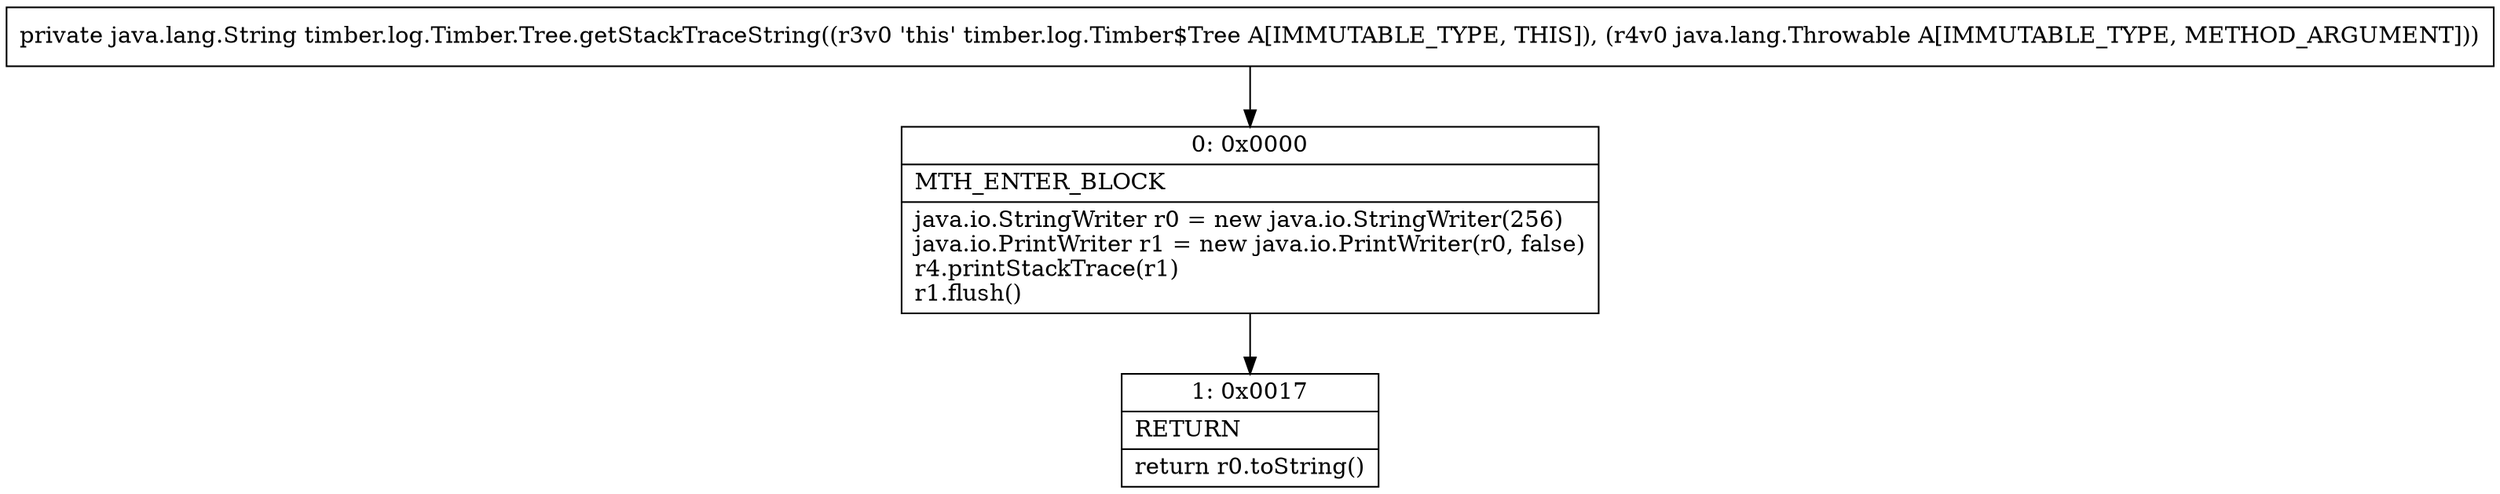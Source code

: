 digraph "CFG fortimber.log.Timber.Tree.getStackTraceString(Ljava\/lang\/Throwable;)Ljava\/lang\/String;" {
Node_0 [shape=record,label="{0\:\ 0x0000|MTH_ENTER_BLOCK\l|java.io.StringWriter r0 = new java.io.StringWriter(256)\ljava.io.PrintWriter r1 = new java.io.PrintWriter(r0, false)\lr4.printStackTrace(r1)\lr1.flush()\l}"];
Node_1 [shape=record,label="{1\:\ 0x0017|RETURN\l|return r0.toString()\l}"];
MethodNode[shape=record,label="{private java.lang.String timber.log.Timber.Tree.getStackTraceString((r3v0 'this' timber.log.Timber$Tree A[IMMUTABLE_TYPE, THIS]), (r4v0 java.lang.Throwable A[IMMUTABLE_TYPE, METHOD_ARGUMENT])) }"];
MethodNode -> Node_0;
Node_0 -> Node_1;
}

